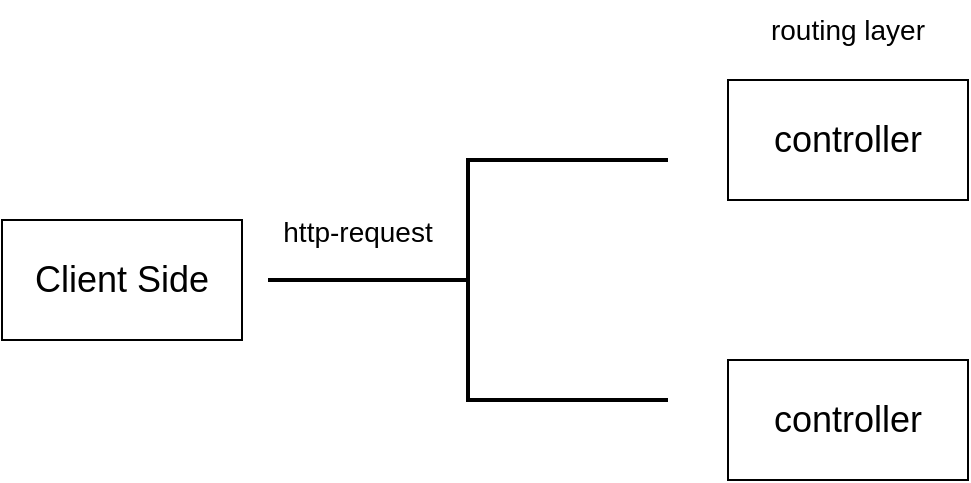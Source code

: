 <mxfile>
    <diagram id="ExGcrEtdDXbbjO_FF5Eu" name="controllers">
        <mxGraphModel dx="565" dy="431" grid="1" gridSize="10" guides="1" tooltips="1" connect="1" arrows="1" fold="1" page="1" pageScale="1" pageWidth="850" pageHeight="1100" math="0" shadow="0">
            <root>
                <mxCell id="0"/>
                <mxCell id="1" parent="0"/>
                <mxCell id="2" value="&lt;font style=&quot;font-size: 18px&quot;&gt;Client Side&lt;/font&gt;" style="rounded=0;whiteSpace=wrap;html=1;" vertex="1" parent="1">
                    <mxGeometry x="7" y="240" width="120" height="60" as="geometry"/>
                </mxCell>
                <mxCell id="8" value="" style="strokeWidth=2;html=1;shape=mxgraph.flowchart.annotation_2;align=left;labelPosition=right;pointerEvents=1;fontSize=18;" vertex="1" parent="1">
                    <mxGeometry x="140" y="210" width="200" height="120" as="geometry"/>
                </mxCell>
                <mxCell id="27" value="controller" style="rounded=0;whiteSpace=wrap;html=1;fontSize=18;" vertex="1" parent="1">
                    <mxGeometry x="370" y="170" width="120" height="60" as="geometry"/>
                </mxCell>
                <mxCell id="28" value="controller" style="rounded=0;whiteSpace=wrap;html=1;fontSize=18;" vertex="1" parent="1">
                    <mxGeometry x="370" y="310" width="120" height="60" as="geometry"/>
                </mxCell>
                <mxCell id="29" value="&lt;font style=&quot;font-size: 14px&quot;&gt;http-request&lt;/font&gt;" style="text;html=1;strokeColor=none;fillColor=none;align=center;verticalAlign=middle;whiteSpace=wrap;rounded=0;fontSize=18;" vertex="1" parent="1">
                    <mxGeometry x="130" y="230" width="110" height="30" as="geometry"/>
                </mxCell>
                <mxCell id="30" value="routing layer" style="text;html=1;strokeColor=none;fillColor=none;align=center;verticalAlign=middle;whiteSpace=wrap;rounded=0;fontSize=14;" vertex="1" parent="1">
                    <mxGeometry x="390" y="130" width="80" height="30" as="geometry"/>
                </mxCell>
            </root>
        </mxGraphModel>
    </diagram>
</mxfile>
